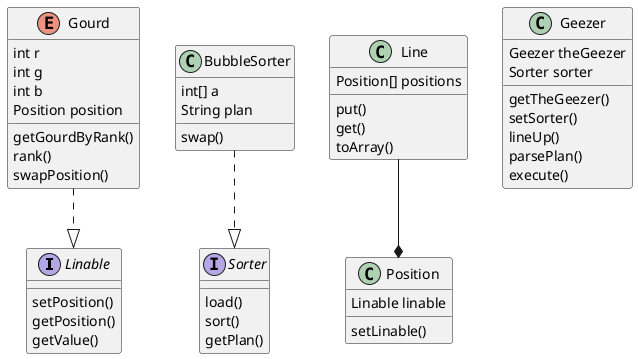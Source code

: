 @startuml

interface Linable{
    setPosition()
    getPosition()
    getValue()
}

interface Sorter{
    load()
    sort()
    getPlan()
}

enum Gourd{
    int r
    int g
    int b
    Position position

    getGourdByRank()
    rank()
    swapPosition()
}

class Position{
    Linable linable
    setLinable()
}

class Line {
    Position[] positions

    put()
    get()
    toArray()
}

class Geezer{
    Geezer theGeezer
    Sorter sorter
    
    getTheGeezer()
    setSorter()
    lineUp()
    parsePlan()
    execute()
}

class BubbleSorter{
    int[] a
    String plan

    swap()
}

Gourd ..|> Linable

BubbleSorter ..|> Sorter

Line --* Position

@enduml